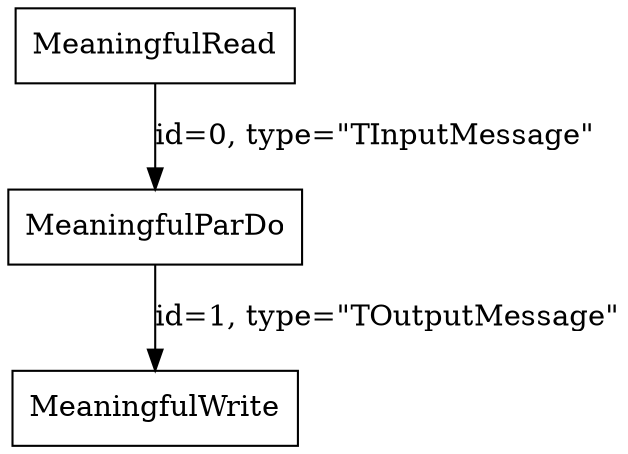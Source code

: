 digraph pipeline {
    "MeaningfulRead" [shape=box];
    "MeaningfulRead" -> "MeaningfulParDo" [label = "id=0, type=\"TInputMessage\""];
    "MeaningfulParDo" [shape=box];
    "MeaningfulParDo" -> "MeaningfulWrite" [label = "id=1, type=\"TOutputMessage\""];
    "MeaningfulWrite" [shape=box];
}
